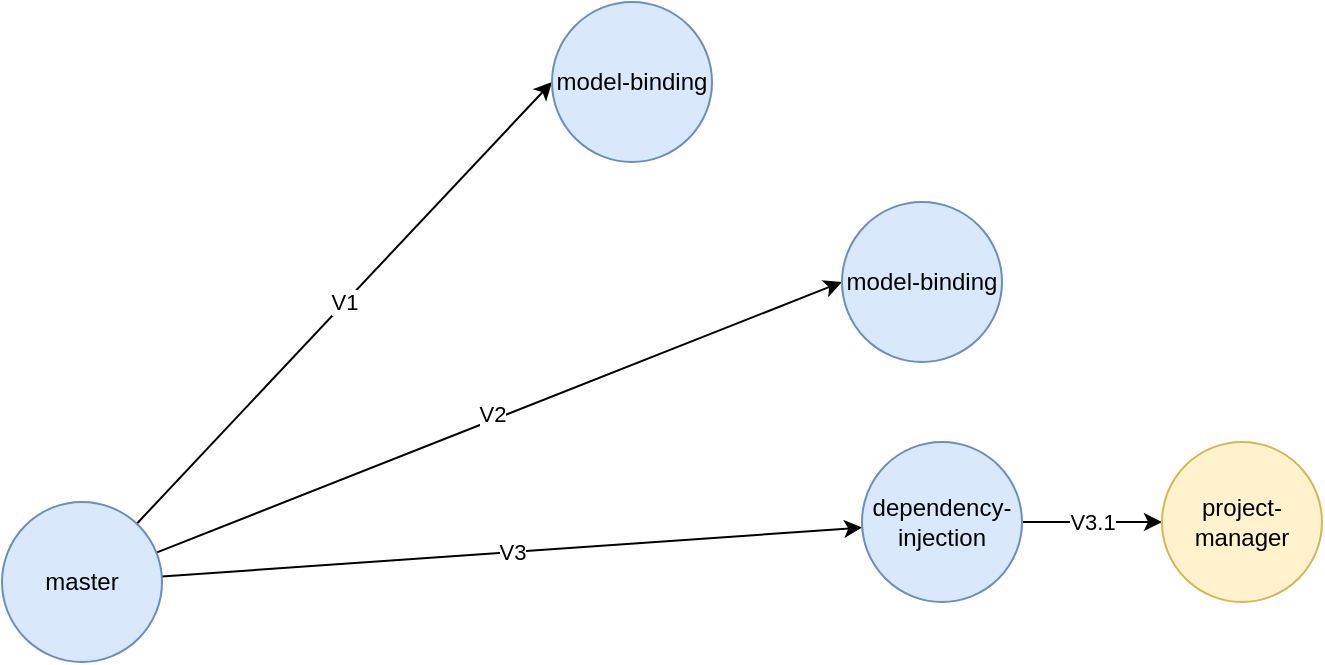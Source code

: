 <mxfile version="25.0.2">
  <diagram name="Page-1" id="Iyse95Z_H3U2H-QRPCRA">
    <mxGraphModel dx="1434" dy="836" grid="1" gridSize="10" guides="1" tooltips="1" connect="1" arrows="1" fold="1" page="1" pageScale="1" pageWidth="850" pageHeight="1100" math="0" shadow="0">
      <root>
        <mxCell id="0" />
        <mxCell id="1" parent="0" />
        <mxCell id="WguFF8sWwMTSjOdkyIom-1" value="V1" style="rounded=0;orthogonalLoop=1;jettySize=auto;html=1;entryX=0;entryY=0.5;entryDx=0;entryDy=0;" edge="1" parent="1" source="WguFF8sWwMTSjOdkyIom-5" target="WguFF8sWwMTSjOdkyIom-6">
          <mxGeometry relative="1" as="geometry" />
        </mxCell>
        <mxCell id="WguFF8sWwMTSjOdkyIom-2" style="rounded=0;orthogonalLoop=1;jettySize=auto;html=1;entryX=0;entryY=0.5;entryDx=0;entryDy=0;" edge="1" parent="1" source="WguFF8sWwMTSjOdkyIom-5" target="WguFF8sWwMTSjOdkyIom-7">
          <mxGeometry relative="1" as="geometry" />
        </mxCell>
        <mxCell id="WguFF8sWwMTSjOdkyIom-3" value="V2" style="edgeLabel;html=1;align=center;verticalAlign=middle;resizable=0;points=[];" vertex="1" connectable="0" parent="WguFF8sWwMTSjOdkyIom-2">
          <mxGeometry x="-0.015" y="3" relative="1" as="geometry">
            <mxPoint as="offset" />
          </mxGeometry>
        </mxCell>
        <mxCell id="WguFF8sWwMTSjOdkyIom-4" value="V3" style="rounded=0;orthogonalLoop=1;jettySize=auto;html=1;" edge="1" parent="1" source="WguFF8sWwMTSjOdkyIom-5" target="WguFF8sWwMTSjOdkyIom-9">
          <mxGeometry relative="1" as="geometry" />
        </mxCell>
        <mxCell id="WguFF8sWwMTSjOdkyIom-5" value="master" style="ellipse;whiteSpace=wrap;html=1;fillColor=#dae8fc;strokeColor=#6c8ebf;" vertex="1" parent="1">
          <mxGeometry x="110" y="380" width="80" height="80" as="geometry" />
        </mxCell>
        <mxCell id="WguFF8sWwMTSjOdkyIom-6" value="model-binding" style="ellipse;whiteSpace=wrap;html=1;fillColor=#dae8fc;strokeColor=#6c8ebf;" vertex="1" parent="1">
          <mxGeometry x="385" y="130" width="80" height="80" as="geometry" />
        </mxCell>
        <mxCell id="WguFF8sWwMTSjOdkyIom-7" value="model-binding" style="ellipse;whiteSpace=wrap;html=1;fillColor=#dae8fc;strokeColor=#6c8ebf;" vertex="1" parent="1">
          <mxGeometry x="530" y="230" width="80" height="80" as="geometry" />
        </mxCell>
        <mxCell id="WguFF8sWwMTSjOdkyIom-8" value="V3.1" style="edgeStyle=orthogonalEdgeStyle;rounded=0;orthogonalLoop=1;jettySize=auto;html=1;entryX=0;entryY=0.5;entryDx=0;entryDy=0;" edge="1" parent="1" source="WguFF8sWwMTSjOdkyIom-9" target="WguFF8sWwMTSjOdkyIom-11">
          <mxGeometry relative="1" as="geometry" />
        </mxCell>
        <mxCell id="WguFF8sWwMTSjOdkyIom-9" value="dependency-injection" style="ellipse;whiteSpace=wrap;html=1;fillColor=#dae8fc;strokeColor=#6c8ebf;" vertex="1" parent="1">
          <mxGeometry x="540" y="350" width="80" height="80" as="geometry" />
        </mxCell>
        <mxCell id="WguFF8sWwMTSjOdkyIom-11" value="project-manager" style="ellipse;whiteSpace=wrap;html=1;fillColor=#fff2cc;strokeColor=#d6b656;" vertex="1" parent="1">
          <mxGeometry x="690" y="350" width="80" height="80" as="geometry" />
        </mxCell>
      </root>
    </mxGraphModel>
  </diagram>
</mxfile>

